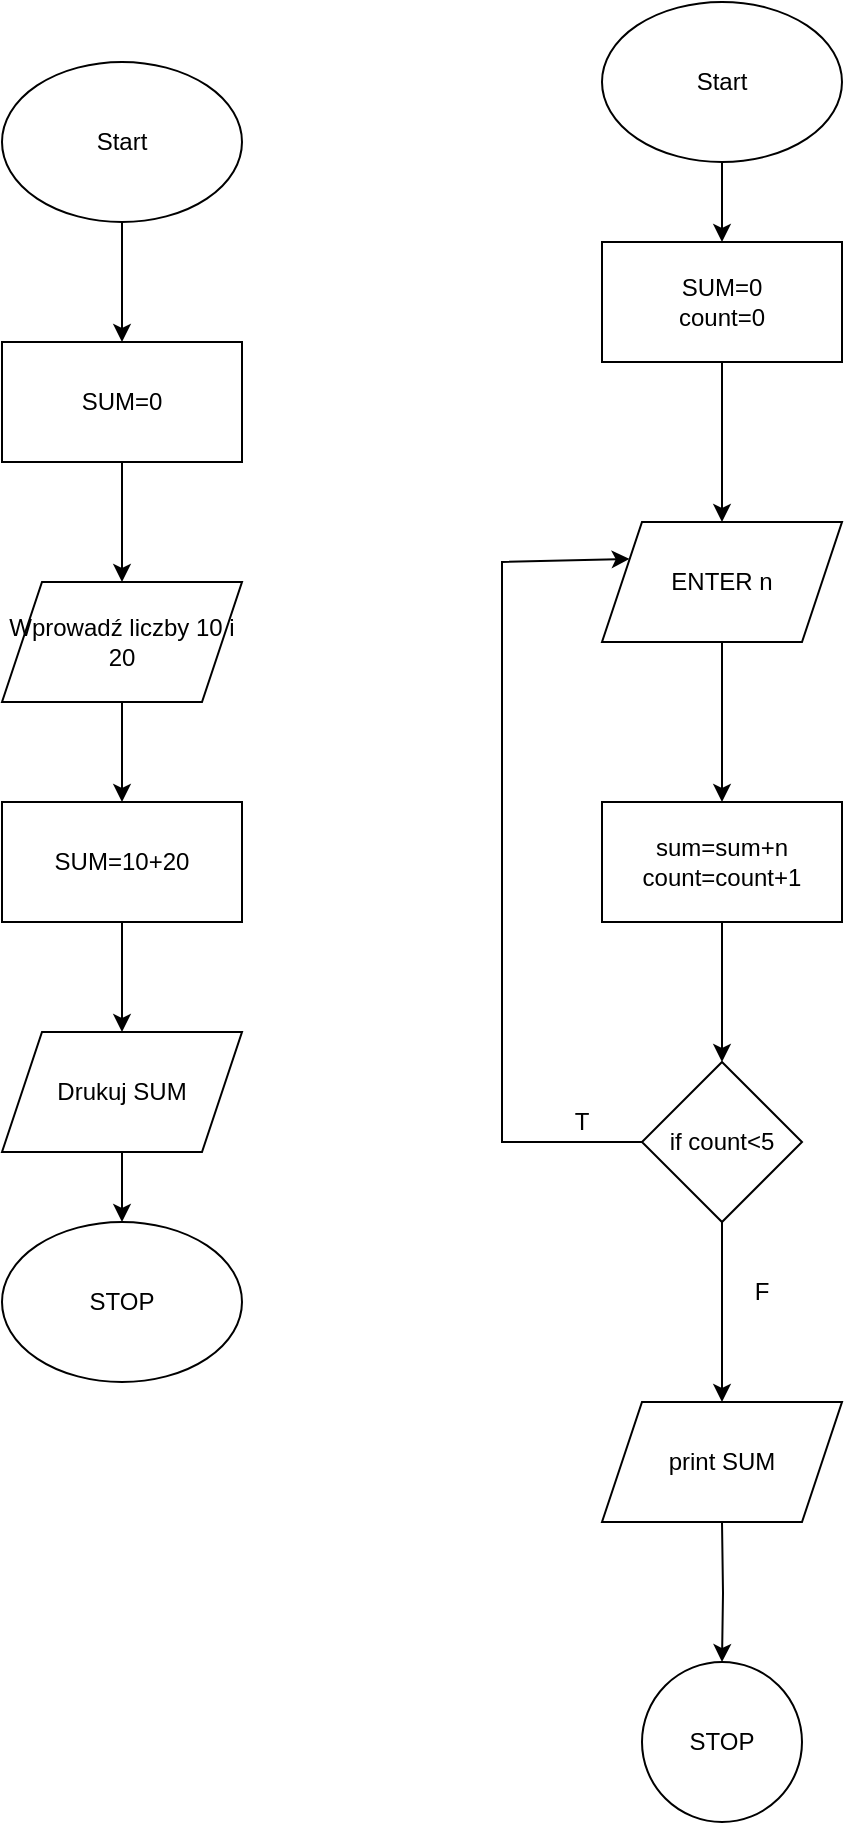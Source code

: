 <mxfile version="21.0.6" type="github" pages="3">
  <diagram name="Strona-1" id="j1lq69lO5BASqoiMCzCk">
    <mxGraphModel dx="482" dy="563" grid="1" gridSize="10" guides="1" tooltips="1" connect="1" arrows="1" fold="1" page="1" pageScale="1" pageWidth="827" pageHeight="1169" math="0" shadow="0">
      <root>
        <mxCell id="0" />
        <mxCell id="1" parent="0" />
        <mxCell id="8BvWkDnCFcf4EanC6iMy-4" value="" style="endArrow=classic;html=1;rounded=0;exitX=0.5;exitY=1;exitDx=0;exitDy=0;" edge="1" parent="1" source="8BvWkDnCFcf4EanC6iMy-3">
          <mxGeometry width="50" height="50" relative="1" as="geometry">
            <mxPoint x="390" y="320" as="sourcePoint" />
            <mxPoint x="310" y="330" as="targetPoint" />
          </mxGeometry>
        </mxCell>
        <mxCell id="8BvWkDnCFcf4EanC6iMy-11" style="edgeStyle=orthogonalEdgeStyle;rounded=0;orthogonalLoop=1;jettySize=auto;html=1;entryX=0.5;entryY=0;entryDx=0;entryDy=0;" edge="1" parent="1" source="8BvWkDnCFcf4EanC6iMy-8" target="8BvWkDnCFcf4EanC6iMy-3">
          <mxGeometry relative="1" as="geometry" />
        </mxCell>
        <mxCell id="8BvWkDnCFcf4EanC6iMy-8" value="Start" style="ellipse;whiteSpace=wrap;html=1;" vertex="1" parent="1">
          <mxGeometry x="250" y="70" width="120" height="80" as="geometry" />
        </mxCell>
        <mxCell id="8BvWkDnCFcf4EanC6iMy-9" value="Wprowadź liczby 10 i 20" style="shape=parallelogram;perimeter=parallelogramPerimeter;whiteSpace=wrap;html=1;fixedSize=1;" vertex="1" parent="1">
          <mxGeometry x="250" y="330" width="120" height="60" as="geometry" />
        </mxCell>
        <mxCell id="8BvWkDnCFcf4EanC6iMy-3" value="SUM=0" style="rounded=0;whiteSpace=wrap;html=1;" vertex="1" parent="1">
          <mxGeometry x="250" y="210" width="120" height="60" as="geometry" />
        </mxCell>
        <mxCell id="8BvWkDnCFcf4EanC6iMy-12" value="" style="endArrow=classic;html=1;rounded=0;exitX=0.5;exitY=1;exitDx=0;exitDy=0;entryX=0.5;entryY=0;entryDx=0;entryDy=0;" edge="1" parent="1" source="8BvWkDnCFcf4EanC6iMy-9">
          <mxGeometry width="50" height="50" relative="1" as="geometry">
            <mxPoint x="540" y="320" as="sourcePoint" />
            <mxPoint x="310" y="440" as="targetPoint" />
          </mxGeometry>
        </mxCell>
        <mxCell id="8BvWkDnCFcf4EanC6iMy-15" value="" style="edgeStyle=orthogonalEdgeStyle;rounded=0;orthogonalLoop=1;jettySize=auto;html=1;" edge="1" parent="1" source="8BvWkDnCFcf4EanC6iMy-13" target="8BvWkDnCFcf4EanC6iMy-16">
          <mxGeometry relative="1" as="geometry">
            <mxPoint x="310" y="545" as="targetPoint" />
          </mxGeometry>
        </mxCell>
        <mxCell id="8BvWkDnCFcf4EanC6iMy-13" value="SUM=10+20" style="rounded=0;whiteSpace=wrap;html=1;" vertex="1" parent="1">
          <mxGeometry x="250" y="440" width="120" height="60" as="geometry" />
        </mxCell>
        <mxCell id="8BvWkDnCFcf4EanC6iMy-18" value="" style="edgeStyle=orthogonalEdgeStyle;rounded=0;orthogonalLoop=1;jettySize=auto;html=1;" edge="1" parent="1" source="8BvWkDnCFcf4EanC6iMy-16" target="8BvWkDnCFcf4EanC6iMy-17">
          <mxGeometry relative="1" as="geometry" />
        </mxCell>
        <mxCell id="8BvWkDnCFcf4EanC6iMy-16" value="Drukuj SUM" style="shape=parallelogram;perimeter=parallelogramPerimeter;whiteSpace=wrap;html=1;fixedSize=1;" vertex="1" parent="1">
          <mxGeometry x="250" y="555" width="120" height="60" as="geometry" />
        </mxCell>
        <mxCell id="8BvWkDnCFcf4EanC6iMy-17" value="STOP" style="ellipse;whiteSpace=wrap;html=1;" vertex="1" parent="1">
          <mxGeometry x="250" y="650" width="120" height="80" as="geometry" />
        </mxCell>
        <mxCell id="8BvWkDnCFcf4EanC6iMy-22" value="" style="edgeStyle=orthogonalEdgeStyle;rounded=0;orthogonalLoop=1;jettySize=auto;html=1;" edge="1" parent="1" source="8BvWkDnCFcf4EanC6iMy-19" target="8BvWkDnCFcf4EanC6iMy-21">
          <mxGeometry relative="1" as="geometry" />
        </mxCell>
        <mxCell id="8BvWkDnCFcf4EanC6iMy-19" value="Start" style="ellipse;whiteSpace=wrap;html=1;" vertex="1" parent="1">
          <mxGeometry x="550" y="40" width="120" height="80" as="geometry" />
        </mxCell>
        <mxCell id="8BvWkDnCFcf4EanC6iMy-24" value="" style="edgeStyle=orthogonalEdgeStyle;rounded=0;orthogonalLoop=1;jettySize=auto;html=1;" edge="1" parent="1" source="8BvWkDnCFcf4EanC6iMy-21" target="8BvWkDnCFcf4EanC6iMy-23">
          <mxGeometry relative="1" as="geometry" />
        </mxCell>
        <mxCell id="8BvWkDnCFcf4EanC6iMy-21" value="SUM=0&lt;br&gt;count=0" style="rounded=0;whiteSpace=wrap;html=1;" vertex="1" parent="1">
          <mxGeometry x="550" y="160" width="120" height="60" as="geometry" />
        </mxCell>
        <mxCell id="8BvWkDnCFcf4EanC6iMy-26" value="" style="edgeStyle=orthogonalEdgeStyle;rounded=0;orthogonalLoop=1;jettySize=auto;html=1;" edge="1" parent="1" source="8BvWkDnCFcf4EanC6iMy-23" target="8BvWkDnCFcf4EanC6iMy-25">
          <mxGeometry relative="1" as="geometry" />
        </mxCell>
        <mxCell id="8BvWkDnCFcf4EanC6iMy-23" value="ENTER n" style="shape=parallelogram;perimeter=parallelogramPerimeter;whiteSpace=wrap;html=1;fixedSize=1;rounded=0;" vertex="1" parent="1">
          <mxGeometry x="550" y="300" width="120" height="60" as="geometry" />
        </mxCell>
        <mxCell id="8BvWkDnCFcf4EanC6iMy-33" value="" style="edgeStyle=orthogonalEdgeStyle;rounded=0;orthogonalLoop=1;jettySize=auto;html=1;" edge="1" parent="1" source="8BvWkDnCFcf4EanC6iMy-25" target="8BvWkDnCFcf4EanC6iMy-32">
          <mxGeometry relative="1" as="geometry" />
        </mxCell>
        <mxCell id="8BvWkDnCFcf4EanC6iMy-25" value="sum=sum+n&lt;br&gt;count=count+1" style="whiteSpace=wrap;html=1;rounded=0;" vertex="1" parent="1">
          <mxGeometry x="550" y="440" width="120" height="60" as="geometry" />
        </mxCell>
        <mxCell id="8BvWkDnCFcf4EanC6iMy-32" value="if count&amp;lt;5" style="rhombus;whiteSpace=wrap;html=1;rounded=0;" vertex="1" parent="1">
          <mxGeometry x="570" y="570" width="80" height="80" as="geometry" />
        </mxCell>
        <mxCell id="8BvWkDnCFcf4EanC6iMy-34" value="" style="endArrow=classic;html=1;rounded=0;exitX=0;exitY=0.5;exitDx=0;exitDy=0;entryX=0;entryY=0.25;entryDx=0;entryDy=0;" edge="1" parent="1" source="8BvWkDnCFcf4EanC6iMy-32" target="8BvWkDnCFcf4EanC6iMy-23">
          <mxGeometry width="50" height="50" relative="1" as="geometry">
            <mxPoint x="520" y="390" as="sourcePoint" />
            <mxPoint x="500" y="320" as="targetPoint" />
            <Array as="points">
              <mxPoint x="500" y="610" />
              <mxPoint x="500" y="320" />
            </Array>
          </mxGeometry>
        </mxCell>
        <mxCell id="8BvWkDnCFcf4EanC6iMy-35" value="T" style="text;html=1;strokeColor=none;fillColor=none;align=center;verticalAlign=middle;whiteSpace=wrap;rounded=0;" vertex="1" parent="1">
          <mxGeometry x="510" y="585" width="60" height="30" as="geometry" />
        </mxCell>
        <mxCell id="8BvWkDnCFcf4EanC6iMy-40" value="" style="edgeStyle=orthogonalEdgeStyle;rounded=0;orthogonalLoop=1;jettySize=auto;html=1;" edge="1" parent="1" target="8BvWkDnCFcf4EanC6iMy-39">
          <mxGeometry relative="1" as="geometry">
            <mxPoint x="610" y="800" as="sourcePoint" />
          </mxGeometry>
        </mxCell>
        <mxCell id="8BvWkDnCFcf4EanC6iMy-38" value="F" style="text;html=1;strokeColor=none;fillColor=none;align=center;verticalAlign=middle;whiteSpace=wrap;rounded=0;" vertex="1" parent="1">
          <mxGeometry x="600" y="670" width="60" height="30" as="geometry" />
        </mxCell>
        <mxCell id="8BvWkDnCFcf4EanC6iMy-39" value="STOP" style="ellipse;whiteSpace=wrap;html=1;rounded=0;" vertex="1" parent="1">
          <mxGeometry x="570" y="870" width="80" height="80" as="geometry" />
        </mxCell>
        <mxCell id="8BvWkDnCFcf4EanC6iMy-42" value="print SUM" style="shape=parallelogram;perimeter=parallelogramPerimeter;whiteSpace=wrap;html=1;fixedSize=1;" vertex="1" parent="1">
          <mxGeometry x="550" y="740" width="120" height="60" as="geometry" />
        </mxCell>
        <mxCell id="8BvWkDnCFcf4EanC6iMy-43" value="" style="endArrow=classic;html=1;rounded=0;exitX=0.5;exitY=1;exitDx=0;exitDy=0;entryX=0.5;entryY=0;entryDx=0;entryDy=0;" edge="1" parent="1" source="8BvWkDnCFcf4EanC6iMy-32" target="8BvWkDnCFcf4EanC6iMy-42">
          <mxGeometry width="50" height="50" relative="1" as="geometry">
            <mxPoint x="520" y="590" as="sourcePoint" />
            <mxPoint x="570" y="540" as="targetPoint" />
          </mxGeometry>
        </mxCell>
      </root>
    </mxGraphModel>
  </diagram>
  <diagram id="1qmhS87qzQYFENKijkFT" name="Strona-2">
    <mxGraphModel dx="482" dy="2901" grid="1" gridSize="10" guides="1" tooltips="1" connect="1" arrows="1" fold="1" page="1" pageScale="1" pageWidth="827" pageHeight="1169" math="0" shadow="0">
      <root>
        <mxCell id="0" />
        <mxCell id="1" parent="0" />
        <mxCell id="VLY9QuNRaeCvcSHPuPBF-4" value="" style="edgeStyle=orthogonalEdgeStyle;rounded=0;orthogonalLoop=1;jettySize=auto;html=1;" edge="1" parent="1" source="VLY9QuNRaeCvcSHPuPBF-2" target="VLY9QuNRaeCvcSHPuPBF-3">
          <mxGeometry relative="1" as="geometry" />
        </mxCell>
        <mxCell id="VLY9QuNRaeCvcSHPuPBF-2" value="START" style="ellipse;whiteSpace=wrap;html=1;" vertex="1" parent="1">
          <mxGeometry x="90" y="-2310" width="120" height="80" as="geometry" />
        </mxCell>
        <mxCell id="VLY9QuNRaeCvcSHPuPBF-6" value="" style="edgeStyle=orthogonalEdgeStyle;rounded=0;orthogonalLoop=1;jettySize=auto;html=1;" edge="1" parent="1" source="VLY9QuNRaeCvcSHPuPBF-3" target="VLY9QuNRaeCvcSHPuPBF-5">
          <mxGeometry relative="1" as="geometry" />
        </mxCell>
        <mxCell id="VLY9QuNRaeCvcSHPuPBF-3" value="count=0" style="whiteSpace=wrap;html=1;" vertex="1" parent="1">
          <mxGeometry x="90" y="-2140" width="120" height="60" as="geometry" />
        </mxCell>
        <mxCell id="VLY9QuNRaeCvcSHPuPBF-8" value="" style="edgeStyle=orthogonalEdgeStyle;rounded=0;orthogonalLoop=1;jettySize=auto;html=1;" edge="1" parent="1" source="VLY9QuNRaeCvcSHPuPBF-5" target="VLY9QuNRaeCvcSHPuPBF-7">
          <mxGeometry relative="1" as="geometry" />
        </mxCell>
        <mxCell id="VLY9QuNRaeCvcSHPuPBF-5" value="print Hello World" style="shape=parallelogram;perimeter=parallelogramPerimeter;whiteSpace=wrap;html=1;fixedSize=1;" vertex="1" parent="1">
          <mxGeometry x="90" y="-2000" width="120" height="60" as="geometry" />
        </mxCell>
        <mxCell id="VLY9QuNRaeCvcSHPuPBF-10" value="" style="edgeStyle=orthogonalEdgeStyle;rounded=0;orthogonalLoop=1;jettySize=auto;html=1;" edge="1" parent="1" source="VLY9QuNRaeCvcSHPuPBF-7" target="VLY9QuNRaeCvcSHPuPBF-9">
          <mxGeometry relative="1" as="geometry" />
        </mxCell>
        <mxCell id="VLY9QuNRaeCvcSHPuPBF-7" value="count=count+1" style="whiteSpace=wrap;html=1;" vertex="1" parent="1">
          <mxGeometry x="90" y="-1860" width="120" height="60" as="geometry" />
        </mxCell>
        <mxCell id="VLY9QuNRaeCvcSHPuPBF-9" value="is count&amp;lt;10" style="rhombus;whiteSpace=wrap;html=1;" vertex="1" parent="1">
          <mxGeometry x="110" y="-1730" width="80" height="80" as="geometry" />
        </mxCell>
        <mxCell id="VLY9QuNRaeCvcSHPuPBF-11" value="" style="endArrow=classic;html=1;rounded=0;exitX=0;exitY=0.5;exitDx=0;exitDy=0;entryX=0;entryY=0.5;entryDx=0;entryDy=0;" edge="1" parent="1" source="VLY9QuNRaeCvcSHPuPBF-9" target="VLY9QuNRaeCvcSHPuPBF-5">
          <mxGeometry width="50" height="50" relative="1" as="geometry">
            <mxPoint x="150" y="-1810" as="sourcePoint" />
            <mxPoint x="50" y="-1970" as="targetPoint" />
            <Array as="points">
              <mxPoint x="50" y="-1690" />
              <mxPoint x="50" y="-1970" />
            </Array>
          </mxGeometry>
        </mxCell>
        <mxCell id="VLY9QuNRaeCvcSHPuPBF-12" value="T" style="text;html=1;strokeColor=none;fillColor=none;align=center;verticalAlign=middle;whiteSpace=wrap;rounded=0;" vertex="1" parent="1">
          <mxGeometry x="50" y="-1720" width="60" height="30" as="geometry" />
        </mxCell>
        <mxCell id="VLY9QuNRaeCvcSHPuPBF-13" value="" style="endArrow=classic;html=1;rounded=0;exitX=1;exitY=0.5;exitDx=0;exitDy=0;" edge="1" parent="1" source="VLY9QuNRaeCvcSHPuPBF-9">
          <mxGeometry width="50" height="50" relative="1" as="geometry">
            <mxPoint x="150" y="-1810" as="sourcePoint" />
            <mxPoint x="270" y="-1690" as="targetPoint" />
          </mxGeometry>
        </mxCell>
        <mxCell id="VLY9QuNRaeCvcSHPuPBF-14" value="STOP" style="ellipse;whiteSpace=wrap;html=1;" vertex="1" parent="1">
          <mxGeometry x="270" y="-1730" width="120" height="80" as="geometry" />
        </mxCell>
        <mxCell id="VLY9QuNRaeCvcSHPuPBF-15" value="F" style="text;html=1;strokeColor=none;fillColor=none;align=center;verticalAlign=middle;whiteSpace=wrap;rounded=0;" vertex="1" parent="1">
          <mxGeometry x="200" y="-1720" width="60" height="30" as="geometry" />
        </mxCell>
        <mxCell id="VLY9QuNRaeCvcSHPuPBF-18" value="" style="edgeStyle=orthogonalEdgeStyle;rounded=0;orthogonalLoop=1;jettySize=auto;html=1;" edge="1" parent="1" source="VLY9QuNRaeCvcSHPuPBF-16" target="VLY9QuNRaeCvcSHPuPBF-17">
          <mxGeometry relative="1" as="geometry" />
        </mxCell>
        <mxCell id="VLY9QuNRaeCvcSHPuPBF-16" value="Start" style="ellipse;whiteSpace=wrap;html=1;" vertex="1" parent="1">
          <mxGeometry x="550" y="-2330" width="120" height="80" as="geometry" />
        </mxCell>
        <mxCell id="VLY9QuNRaeCvcSHPuPBF-20" value="" style="edgeStyle=orthogonalEdgeStyle;rounded=0;orthogonalLoop=1;jettySize=auto;html=1;" edge="1" parent="1" source="VLY9QuNRaeCvcSHPuPBF-17" target="VLY9QuNRaeCvcSHPuPBF-19">
          <mxGeometry relative="1" as="geometry" />
        </mxCell>
        <mxCell id="VLY9QuNRaeCvcSHPuPBF-17" value="wprowadź url=facebook.com" style="shape=parallelogram;perimeter=parallelogramPerimeter;whiteSpace=wrap;html=1;fixedSize=1;" vertex="1" parent="1">
          <mxGeometry x="550" y="-2160" width="120" height="60" as="geometry" />
        </mxCell>
        <mxCell id="VLY9QuNRaeCvcSHPuPBF-22" value="" style="edgeStyle=orthogonalEdgeStyle;rounded=0;orthogonalLoop=1;jettySize=auto;html=1;" edge="1" parent="1" source="VLY9QuNRaeCvcSHPuPBF-19" target="VLY9QuNRaeCvcSHPuPBF-21">
          <mxGeometry relative="1" as="geometry" />
        </mxCell>
        <mxCell id="VLY9QuNRaeCvcSHPuPBF-19" value="load Facebook" style="whiteSpace=wrap;html=1;" vertex="1" parent="1">
          <mxGeometry x="550" y="-2020" width="120" height="60" as="geometry" />
        </mxCell>
        <mxCell id="VLY9QuNRaeCvcSHPuPBF-24" value="" style="edgeStyle=orthogonalEdgeStyle;rounded=0;orthogonalLoop=1;jettySize=auto;html=1;" edge="1" parent="1" source="VLY9QuNRaeCvcSHPuPBF-21" target="VLY9QuNRaeCvcSHPuPBF-23">
          <mxGeometry relative="1" as="geometry" />
        </mxCell>
        <mxCell id="VLY9QuNRaeCvcSHPuPBF-21" value="wprowadź e-mail i hasło" style="shape=parallelogram;perimeter=parallelogramPerimeter;whiteSpace=wrap;html=1;fixedSize=1;" vertex="1" parent="1">
          <mxGeometry x="550" y="-1880" width="120" height="60" as="geometry" />
        </mxCell>
        <mxCell id="VLY9QuNRaeCvcSHPuPBF-27" value="" style="edgeStyle=orthogonalEdgeStyle;rounded=0;orthogonalLoop=1;jettySize=auto;html=1;" edge="1" parent="1" source="VLY9QuNRaeCvcSHPuPBF-23">
          <mxGeometry relative="1" as="geometry">
            <mxPoint x="710" y="-1710" as="targetPoint" />
          </mxGeometry>
        </mxCell>
        <mxCell id="VLY9QuNRaeCvcSHPuPBF-23" value="is e-mail nad password correct" style="rhombus;whiteSpace=wrap;html=1;" vertex="1" parent="1">
          <mxGeometry x="570" y="-1750" width="80" height="80" as="geometry" />
        </mxCell>
        <mxCell id="VLY9QuNRaeCvcSHPuPBF-32" value="" style="edgeStyle=orthogonalEdgeStyle;rounded=0;orthogonalLoop=1;jettySize=auto;html=1;" edge="1" parent="1" source="VLY9QuNRaeCvcSHPuPBF-28" target="VLY9QuNRaeCvcSHPuPBF-31">
          <mxGeometry relative="1" as="geometry" />
        </mxCell>
        <mxCell id="VLY9QuNRaeCvcSHPuPBF-28" value="wyświetl profil" style="shape=parallelogram;perimeter=parallelogramPerimeter;whiteSpace=wrap;html=1;fixedSize=1;" vertex="1" parent="1">
          <mxGeometry x="700" y="-1735" width="120" height="60" as="geometry" />
        </mxCell>
        <mxCell id="VLY9QuNRaeCvcSHPuPBF-31" value="STOP" style="ellipse;whiteSpace=wrap;html=1;" vertex="1" parent="1">
          <mxGeometry x="700" y="-1640" width="120" height="80" as="geometry" />
        </mxCell>
        <mxCell id="VLY9QuNRaeCvcSHPuPBF-33" value="T" style="text;html=1;strokeColor=none;fillColor=none;align=center;verticalAlign=middle;whiteSpace=wrap;rounded=0;" vertex="1" parent="1">
          <mxGeometry x="650" y="-1735" width="60" height="30" as="geometry" />
        </mxCell>
        <mxCell id="VLY9QuNRaeCvcSHPuPBF-34" value="F" style="text;html=1;strokeColor=none;fillColor=none;align=center;verticalAlign=middle;whiteSpace=wrap;rounded=0;" vertex="1" parent="1">
          <mxGeometry x="510" y="-1735" width="60" height="30" as="geometry" />
        </mxCell>
        <mxCell id="VLY9QuNRaeCvcSHPuPBF-35" value="Błąd logowania" style="rounded=0;whiteSpace=wrap;html=1;" vertex="1" parent="1">
          <mxGeometry x="430" y="-1813" width="120" height="60" as="geometry" />
        </mxCell>
        <mxCell id="VLY9QuNRaeCvcSHPuPBF-37" value="" style="endArrow=classic;html=1;rounded=0;exitX=1;exitY=0.75;exitDx=0;exitDy=0;entryX=0.5;entryY=1;entryDx=0;entryDy=0;" edge="1" parent="1" source="VLY9QuNRaeCvcSHPuPBF-34" target="VLY9QuNRaeCvcSHPuPBF-35">
          <mxGeometry width="50" height="50" relative="1" as="geometry">
            <mxPoint x="560" y="-1840" as="sourcePoint" />
            <mxPoint x="610" y="-1890" as="targetPoint" />
            <Array as="points">
              <mxPoint x="490" y="-1712" />
            </Array>
          </mxGeometry>
        </mxCell>
        <mxCell id="VLY9QuNRaeCvcSHPuPBF-38" value="" style="endArrow=classic;html=1;rounded=0;exitX=0.5;exitY=0;exitDx=0;exitDy=0;entryX=0;entryY=0.5;entryDx=0;entryDy=0;" edge="1" parent="1" source="VLY9QuNRaeCvcSHPuPBF-35" target="VLY9QuNRaeCvcSHPuPBF-21">
          <mxGeometry width="50" height="50" relative="1" as="geometry">
            <mxPoint x="560" y="-1840" as="sourcePoint" />
            <mxPoint x="610" y="-1890" as="targetPoint" />
            <Array as="points">
              <mxPoint x="490" y="-1850" />
            </Array>
          </mxGeometry>
        </mxCell>
      </root>
    </mxGraphModel>
  </diagram>
  <diagram id="rM3ebqwAFzt00KvO0ijw" name="Strona-3">
    <mxGraphModel dx="1290" dy="573" grid="1" gridSize="10" guides="1" tooltips="1" connect="1" arrows="1" fold="1" page="1" pageScale="1" pageWidth="827" pageHeight="1169" math="0" shadow="0">
      <root>
        <mxCell id="0" />
        <mxCell id="1" parent="0" />
        <mxCell id="mL_qaymJ3_SRHrbJVRVG-3" value="" style="edgeStyle=orthogonalEdgeStyle;rounded=0;orthogonalLoop=1;jettySize=auto;html=1;" edge="1" parent="1" source="mL_qaymJ3_SRHrbJVRVG-1" target="mL_qaymJ3_SRHrbJVRVG-2">
          <mxGeometry relative="1" as="geometry" />
        </mxCell>
        <mxCell id="mL_qaymJ3_SRHrbJVRVG-1" value="Start" style="ellipse;whiteSpace=wrap;html=1;" vertex="1" parent="1">
          <mxGeometry x="50" y="20" width="120" height="80" as="geometry" />
        </mxCell>
        <mxCell id="mL_qaymJ3_SRHrbJVRVG-5" value="" style="edgeStyle=orthogonalEdgeStyle;rounded=0;orthogonalLoop=1;jettySize=auto;html=1;" edge="1" parent="1" source="mL_qaymJ3_SRHrbJVRVG-2" target="mL_qaymJ3_SRHrbJVRVG-4">
          <mxGeometry relative="1" as="geometry" />
        </mxCell>
        <mxCell id="mL_qaymJ3_SRHrbJVRVG-2" value="x=0" style="whiteSpace=wrap;html=1;" vertex="1" parent="1">
          <mxGeometry x="50" y="190" width="120" height="60" as="geometry" />
        </mxCell>
        <mxCell id="mL_qaymJ3_SRHrbJVRVG-7" value="" style="edgeStyle=orthogonalEdgeStyle;rounded=0;orthogonalLoop=1;jettySize=auto;html=1;" edge="1" parent="1" source="mL_qaymJ3_SRHrbJVRVG-4" target="mL_qaymJ3_SRHrbJVRVG-6">
          <mxGeometry relative="1" as="geometry" />
        </mxCell>
        <mxCell id="mL_qaymJ3_SRHrbJVRVG-4" value="x=x+1" style="whiteSpace=wrap;html=1;" vertex="1" parent="1">
          <mxGeometry x="50" y="330" width="120" height="60" as="geometry" />
        </mxCell>
        <mxCell id="mL_qaymJ3_SRHrbJVRVG-9" value="" style="edgeStyle=orthogonalEdgeStyle;rounded=0;orthogonalLoop=1;jettySize=auto;html=1;" edge="1" parent="1" source="mL_qaymJ3_SRHrbJVRVG-6" target="mL_qaymJ3_SRHrbJVRVG-8">
          <mxGeometry relative="1" as="geometry" />
        </mxCell>
        <mxCell id="mL_qaymJ3_SRHrbJVRVG-6" value="print x" style="shape=parallelogram;perimeter=parallelogramPerimeter;whiteSpace=wrap;html=1;fixedSize=1;" vertex="1" parent="1">
          <mxGeometry x="50" y="470" width="120" height="60" as="geometry" />
        </mxCell>
        <mxCell id="mL_qaymJ3_SRHrbJVRVG-12" value="" style="edgeStyle=orthogonalEdgeStyle;rounded=0;orthogonalLoop=1;jettySize=auto;html=1;" edge="1" parent="1" source="mL_qaymJ3_SRHrbJVRVG-8">
          <mxGeometry relative="1" as="geometry">
            <mxPoint x="110" y="760" as="targetPoint" />
          </mxGeometry>
        </mxCell>
        <mxCell id="mL_qaymJ3_SRHrbJVRVG-8" value="is x&amp;lt;20" style="rhombus;whiteSpace=wrap;html=1;" vertex="1" parent="1">
          <mxGeometry x="70" y="600" width="80" height="80" as="geometry" />
        </mxCell>
        <mxCell id="mL_qaymJ3_SRHrbJVRVG-10" value="" style="endArrow=classic;html=1;rounded=0;exitX=0;exitY=0.5;exitDx=0;exitDy=0;entryX=0;entryY=0.5;entryDx=0;entryDy=0;" edge="1" parent="1" source="mL_qaymJ3_SRHrbJVRVG-8" target="mL_qaymJ3_SRHrbJVRVG-4">
          <mxGeometry width="50" height="50" relative="1" as="geometry">
            <mxPoint x="190" y="520" as="sourcePoint" />
            <mxPoint x="240" y="470" as="targetPoint" />
            <Array as="points">
              <mxPoint x="10" y="640" />
              <mxPoint x="10" y="360" />
            </Array>
          </mxGeometry>
        </mxCell>
        <mxCell id="mL_qaymJ3_SRHrbJVRVG-13" value="Stop" style="ellipse;whiteSpace=wrap;html=1;" vertex="1" parent="1">
          <mxGeometry x="50" y="760" width="120" height="80" as="geometry" />
        </mxCell>
        <mxCell id="mL_qaymJ3_SRHrbJVRVG-14" value="T" style="text;html=1;strokeColor=none;fillColor=none;align=center;verticalAlign=middle;whiteSpace=wrap;rounded=0;" vertex="1" parent="1">
          <mxGeometry x="20" y="610" width="60" height="30" as="geometry" />
        </mxCell>
        <mxCell id="mL_qaymJ3_SRHrbJVRVG-15" value="F" style="text;html=1;strokeColor=none;fillColor=none;align=center;verticalAlign=middle;whiteSpace=wrap;rounded=0;" vertex="1" parent="1">
          <mxGeometry x="110" y="700" width="60" height="30" as="geometry" />
        </mxCell>
        <mxCell id="mL_qaymJ3_SRHrbJVRVG-18" value="" style="edgeStyle=orthogonalEdgeStyle;rounded=0;orthogonalLoop=1;jettySize=auto;html=1;" edge="1" parent="1" source="mL_qaymJ3_SRHrbJVRVG-16">
          <mxGeometry relative="1" as="geometry">
            <mxPoint x="280" y="200" as="targetPoint" />
          </mxGeometry>
        </mxCell>
        <mxCell id="mL_qaymJ3_SRHrbJVRVG-16" value="Start" style="ellipse;whiteSpace=wrap;html=1;" vertex="1" parent="1">
          <mxGeometry x="220" y="30" width="120" height="80" as="geometry" />
        </mxCell>
        <mxCell id="mL_qaymJ3_SRHrbJVRVG-21" value="" style="edgeStyle=orthogonalEdgeStyle;rounded=0;orthogonalLoop=1;jettySize=auto;html=1;" edge="1" parent="1" target="mL_qaymJ3_SRHrbJVRVG-20">
          <mxGeometry relative="1" as="geometry">
            <mxPoint x="280" y="260" as="sourcePoint" />
          </mxGeometry>
        </mxCell>
        <mxCell id="mL_qaymJ3_SRHrbJVRVG-24" value="" style="edgeStyle=orthogonalEdgeStyle;rounded=0;orthogonalLoop=1;jettySize=auto;html=1;" edge="1" parent="1" source="mL_qaymJ3_SRHrbJVRVG-20" target="mL_qaymJ3_SRHrbJVRVG-23">
          <mxGeometry relative="1" as="geometry" />
        </mxCell>
        <mxCell id="mL_qaymJ3_SRHrbJVRVG-20" value="c=(f-32)*(5/9)" style="whiteSpace=wrap;html=1;rounded=0;" vertex="1" parent="1">
          <mxGeometry x="220" y="340" width="120" height="60" as="geometry" />
        </mxCell>
        <mxCell id="mL_qaymJ3_SRHrbJVRVG-22" value="read f" style="shape=parallelogram;perimeter=parallelogramPerimeter;whiteSpace=wrap;html=1;fixedSize=1;" vertex="1" parent="1">
          <mxGeometry x="220" y="200" width="120" height="60" as="geometry" />
        </mxCell>
        <mxCell id="mL_qaymJ3_SRHrbJVRVG-26" value="" style="edgeStyle=orthogonalEdgeStyle;rounded=0;orthogonalLoop=1;jettySize=auto;html=1;" edge="1" parent="1" source="mL_qaymJ3_SRHrbJVRVG-23" target="mL_qaymJ3_SRHrbJVRVG-25">
          <mxGeometry relative="1" as="geometry" />
        </mxCell>
        <mxCell id="mL_qaymJ3_SRHrbJVRVG-23" value="print c" style="shape=parallelogram;perimeter=parallelogramPerimeter;whiteSpace=wrap;html=1;fixedSize=1;rounded=0;" vertex="1" parent="1">
          <mxGeometry x="220" y="480" width="120" height="60" as="geometry" />
        </mxCell>
        <mxCell id="mL_qaymJ3_SRHrbJVRVG-25" value="STOP" style="ellipse;whiteSpace=wrap;html=1;" vertex="1" parent="1">
          <mxGeometry x="210" y="570" width="120" height="80" as="geometry" />
        </mxCell>
        <mxCell id="mL_qaymJ3_SRHrbJVRVG-29" value="" style="edgeStyle=orthogonalEdgeStyle;rounded=0;orthogonalLoop=1;jettySize=auto;html=1;" edge="1" parent="1" source="mL_qaymJ3_SRHrbJVRVG-27" target="mL_qaymJ3_SRHrbJVRVG-28">
          <mxGeometry relative="1" as="geometry" />
        </mxCell>
        <mxCell id="mL_qaymJ3_SRHrbJVRVG-27" value="Start" style="ellipse;whiteSpace=wrap;html=1;" vertex="1" parent="1">
          <mxGeometry x="460" y="20" width="120" height="80" as="geometry" />
        </mxCell>
        <mxCell id="mL_qaymJ3_SRHrbJVRVG-31" value="" style="edgeStyle=orthogonalEdgeStyle;rounded=0;orthogonalLoop=1;jettySize=auto;html=1;" edge="1" parent="1" source="mL_qaymJ3_SRHrbJVRVG-28" target="mL_qaymJ3_SRHrbJVRVG-30">
          <mxGeometry relative="1" as="geometry" />
        </mxCell>
        <mxCell id="mL_qaymJ3_SRHrbJVRVG-28" value="wprowadź m1 m2 m3 m4" style="shape=parallelogram;perimeter=parallelogramPerimeter;whiteSpace=wrap;html=1;fixedSize=1;" vertex="1" parent="1">
          <mxGeometry x="460" y="190" width="120" height="60" as="geometry" />
        </mxCell>
        <mxCell id="mL_qaymJ3_SRHrbJVRVG-33" value="" style="edgeStyle=orthogonalEdgeStyle;rounded=0;orthogonalLoop=1;jettySize=auto;html=1;" edge="1" parent="1" source="mL_qaymJ3_SRHrbJVRVG-30" target="mL_qaymJ3_SRHrbJVRVG-32">
          <mxGeometry relative="1" as="geometry" />
        </mxCell>
        <mxCell id="mL_qaymJ3_SRHrbJVRVG-30" value="grade=(m1+m2+m3+m4)/4" style="whiteSpace=wrap;html=1;" vertex="1" parent="1">
          <mxGeometry x="460" y="330" width="120" height="60" as="geometry" />
        </mxCell>
        <mxCell id="mL_qaymJ3_SRHrbJVRVG-35" value="" style="edgeStyle=orthogonalEdgeStyle;rounded=0;orthogonalLoop=1;jettySize=auto;html=1;" edge="1" parent="1" source="mL_qaymJ3_SRHrbJVRVG-32" target="mL_qaymJ3_SRHrbJVRVG-34">
          <mxGeometry relative="1" as="geometry" />
        </mxCell>
        <mxCell id="mL_qaymJ3_SRHrbJVRVG-39" value="" style="edgeStyle=orthogonalEdgeStyle;rounded=0;orthogonalLoop=1;jettySize=auto;html=1;" edge="1" parent="1" source="mL_qaymJ3_SRHrbJVRVG-32" target="mL_qaymJ3_SRHrbJVRVG-38">
          <mxGeometry relative="1" as="geometry" />
        </mxCell>
        <mxCell id="mL_qaymJ3_SRHrbJVRVG-32" value="grade&amp;lt;60" style="rhombus;whiteSpace=wrap;html=1;" vertex="1" parent="1">
          <mxGeometry x="480" y="460" width="80" height="80" as="geometry" />
        </mxCell>
        <mxCell id="mL_qaymJ3_SRHrbJVRVG-41" value="" style="edgeStyle=orthogonalEdgeStyle;rounded=0;orthogonalLoop=1;jettySize=auto;html=1;entryX=0.5;entryY=1;entryDx=0;entryDy=0;" edge="1" parent="1" source="mL_qaymJ3_SRHrbJVRVG-34" target="mL_qaymJ3_SRHrbJVRVG-42">
          <mxGeometry relative="1" as="geometry">
            <mxPoint x="520" y="690" as="targetPoint" />
          </mxGeometry>
        </mxCell>
        <mxCell id="mL_qaymJ3_SRHrbJVRVG-34" value="print FAIL" style="shape=parallelogram;perimeter=parallelogramPerimeter;whiteSpace=wrap;html=1;fixedSize=1;" vertex="1" parent="1">
          <mxGeometry x="460" y="610" width="120" height="60" as="geometry" />
        </mxCell>
        <mxCell id="mL_qaymJ3_SRHrbJVRVG-36" value="F" style="text;html=1;strokeColor=none;fillColor=none;align=center;verticalAlign=middle;whiteSpace=wrap;rounded=0;" vertex="1" parent="1">
          <mxGeometry x="560" y="470" width="60" height="30" as="geometry" />
        </mxCell>
        <mxCell id="mL_qaymJ3_SRHrbJVRVG-37" value="T" style="text;html=1;strokeColor=none;fillColor=none;align=center;verticalAlign=middle;whiteSpace=wrap;rounded=0;" vertex="1" parent="1">
          <mxGeometry x="510" y="555" width="60" height="30" as="geometry" />
        </mxCell>
        <mxCell id="mL_qaymJ3_SRHrbJVRVG-43" value="" style="edgeStyle=orthogonalEdgeStyle;rounded=0;orthogonalLoop=1;jettySize=auto;html=1;" edge="1" parent="1" source="mL_qaymJ3_SRHrbJVRVG-38" target="mL_qaymJ3_SRHrbJVRVG-42">
          <mxGeometry relative="1" as="geometry" />
        </mxCell>
        <mxCell id="mL_qaymJ3_SRHrbJVRVG-38" value="print PASS" style="shape=parallelogram;perimeter=parallelogramPerimeter;whiteSpace=wrap;html=1;fixedSize=1;" vertex="1" parent="1">
          <mxGeometry x="620" y="470" width="120" height="60" as="geometry" />
        </mxCell>
        <mxCell id="mL_qaymJ3_SRHrbJVRVG-42" value="STOP" style="ellipse;whiteSpace=wrap;html=1;" vertex="1" parent="1">
          <mxGeometry x="780" y="460" width="120" height="80" as="geometry" />
        </mxCell>
        <mxCell id="mL_qaymJ3_SRHrbJVRVG-46" value="" style="edgeStyle=orthogonalEdgeStyle;rounded=0;orthogonalLoop=1;jettySize=auto;html=1;" edge="1" parent="1" source="mL_qaymJ3_SRHrbJVRVG-44" target="mL_qaymJ3_SRHrbJVRVG-45">
          <mxGeometry relative="1" as="geometry" />
        </mxCell>
        <mxCell id="mL_qaymJ3_SRHrbJVRVG-44" value="Start" style="ellipse;whiteSpace=wrap;html=1;" vertex="1" parent="1">
          <mxGeometry x="1260" y="40" width="120" height="80" as="geometry" />
        </mxCell>
        <mxCell id="mL_qaymJ3_SRHrbJVRVG-48" value="" style="edgeStyle=orthogonalEdgeStyle;rounded=0;orthogonalLoop=1;jettySize=auto;html=1;" edge="1" parent="1" source="mL_qaymJ3_SRHrbJVRVG-45" target="mL_qaymJ3_SRHrbJVRVG-47">
          <mxGeometry relative="1" as="geometry" />
        </mxCell>
        <mxCell id="mL_qaymJ3_SRHrbJVRVG-45" value="count=1&lt;br&gt;i=1" style="rounded=0;whiteSpace=wrap;html=1;" vertex="1" parent="1">
          <mxGeometry x="1260" y="170" width="120" height="60" as="geometry" />
        </mxCell>
        <mxCell id="mL_qaymJ3_SRHrbJVRVG-50" value="" style="edgeStyle=orthogonalEdgeStyle;rounded=0;orthogonalLoop=1;jettySize=auto;html=1;" edge="1" parent="1" source="mL_qaymJ3_SRHrbJVRVG-47" target="mL_qaymJ3_SRHrbJVRVG-49">
          <mxGeometry relative="1" as="geometry" />
        </mxCell>
        <mxCell id="mL_qaymJ3_SRHrbJVRVG-47" value="is i&amp;lt;=10" style="rhombus;whiteSpace=wrap;html=1;" vertex="1" parent="1">
          <mxGeometry x="1280" y="280" width="80" height="80" as="geometry" />
        </mxCell>
        <mxCell id="mL_qaymJ3_SRHrbJVRVG-53" value="" style="edgeStyle=orthogonalEdgeStyle;rounded=0;orthogonalLoop=1;jettySize=auto;html=1;" edge="1" parent="1" source="mL_qaymJ3_SRHrbJVRVG-49" target="mL_qaymJ3_SRHrbJVRVG-52">
          <mxGeometry relative="1" as="geometry" />
        </mxCell>
        <mxCell id="mL_qaymJ3_SRHrbJVRVG-49" value="sum=0&lt;br&gt;j=1" style="whiteSpace=wrap;html=1;" vertex="1" parent="1">
          <mxGeometry x="1260" y="450" width="120" height="60" as="geometry" />
        </mxCell>
        <mxCell id="mL_qaymJ3_SRHrbJVRVG-51" value="T" style="text;html=1;strokeColor=none;fillColor=none;align=center;verticalAlign=middle;whiteSpace=wrap;rounded=0;" vertex="1" parent="1">
          <mxGeometry x="1310" y="380" width="60" height="30" as="geometry" />
        </mxCell>
        <mxCell id="mL_qaymJ3_SRHrbJVRVG-59" value="" style="edgeStyle=orthogonalEdgeStyle;rounded=0;orthogonalLoop=1;jettySize=auto;html=1;" edge="1" parent="1" source="mL_qaymJ3_SRHrbJVRVG-52" target="mL_qaymJ3_SRHrbJVRVG-58">
          <mxGeometry relative="1" as="geometry" />
        </mxCell>
        <mxCell id="mL_qaymJ3_SRHrbJVRVG-52" value="is j&amp;lt;=10" style="rhombus;whiteSpace=wrap;html=1;" vertex="1" parent="1">
          <mxGeometry x="1280" y="580" width="80" height="80" as="geometry" />
        </mxCell>
        <mxCell id="mL_qaymJ3_SRHrbJVRVG-54" value="STOP" style="ellipse;whiteSpace=wrap;html=1;" vertex="1" parent="1">
          <mxGeometry x="1480" y="440" width="120" height="80" as="geometry" />
        </mxCell>
        <mxCell id="mL_qaymJ3_SRHrbJVRVG-55" value="" style="endArrow=classic;html=1;rounded=0;exitX=1;exitY=0.5;exitDx=0;exitDy=0;entryX=0;entryY=0.5;entryDx=0;entryDy=0;" edge="1" parent="1" source="mL_qaymJ3_SRHrbJVRVG-49" target="mL_qaymJ3_SRHrbJVRVG-54">
          <mxGeometry width="50" height="50" relative="1" as="geometry">
            <mxPoint x="1380" y="440" as="sourcePoint" />
            <mxPoint x="1430" y="390" as="targetPoint" />
            <Array as="points">
              <mxPoint x="1450" y="480" />
            </Array>
          </mxGeometry>
        </mxCell>
        <mxCell id="mL_qaymJ3_SRHrbJVRVG-56" value="F" style="text;html=1;strokeColor=none;fillColor=none;align=center;verticalAlign=middle;whiteSpace=wrap;rounded=0;" vertex="1" parent="1">
          <mxGeometry x="1400" y="440" width="60" height="30" as="geometry" />
        </mxCell>
        <mxCell id="mL_qaymJ3_SRHrbJVRVG-66" value="" style="edgeStyle=orthogonalEdgeStyle;rounded=0;orthogonalLoop=1;jettySize=auto;html=1;" edge="1" parent="1" source="mL_qaymJ3_SRHrbJVRVG-58" target="mL_qaymJ3_SRHrbJVRVG-65">
          <mxGeometry relative="1" as="geometry" />
        </mxCell>
        <mxCell id="mL_qaymJ3_SRHrbJVRVG-58" value="sum=sum+count" style="rounded=0;whiteSpace=wrap;html=1;" vertex="1" parent="1">
          <mxGeometry x="1260" y="700" width="120" height="60" as="geometry" />
        </mxCell>
        <mxCell id="mL_qaymJ3_SRHrbJVRVG-60" value="T" style="text;html=1;strokeColor=none;fillColor=none;align=center;verticalAlign=middle;whiteSpace=wrap;rounded=0;" vertex="1" parent="1">
          <mxGeometry x="1320" y="660" width="60" height="30" as="geometry" />
        </mxCell>
        <mxCell id="mL_qaymJ3_SRHrbJVRVG-61" value="" style="endArrow=classic;html=1;rounded=0;exitX=1;exitY=0.5;exitDx=0;exitDy=0;" edge="1" parent="1" source="mL_qaymJ3_SRHrbJVRVG-52">
          <mxGeometry width="50" height="50" relative="1" as="geometry">
            <mxPoint x="1380" y="640" as="sourcePoint" />
            <mxPoint x="1470" y="620" as="targetPoint" />
          </mxGeometry>
        </mxCell>
        <mxCell id="mL_qaymJ3_SRHrbJVRVG-62" value="F" style="text;html=1;strokeColor=none;fillColor=none;align=center;verticalAlign=middle;whiteSpace=wrap;rounded=0;" vertex="1" parent="1">
          <mxGeometry x="1370" y="595" width="60" height="30" as="geometry" />
        </mxCell>
        <mxCell id="mL_qaymJ3_SRHrbJVRVG-68" value="" style="edgeStyle=orthogonalEdgeStyle;rounded=0;orthogonalLoop=1;jettySize=auto;html=1;" edge="1" parent="1" source="mL_qaymJ3_SRHrbJVRVG-63" target="mL_qaymJ3_SRHrbJVRVG-67">
          <mxGeometry relative="1" as="geometry" />
        </mxCell>
        <mxCell id="mL_qaymJ3_SRHrbJVRVG-63" value="print sum" style="shape=parallelogram;perimeter=parallelogramPerimeter;whiteSpace=wrap;html=1;fixedSize=1;" vertex="1" parent="1">
          <mxGeometry x="1460" y="590" width="120" height="60" as="geometry" />
        </mxCell>
        <mxCell id="mL_qaymJ3_SRHrbJVRVG-65" value="count=count+1&lt;br&gt;j=j+1" style="whiteSpace=wrap;html=1;rounded=0;" vertex="1" parent="1">
          <mxGeometry x="1260" y="840" width="120" height="60" as="geometry" />
        </mxCell>
        <mxCell id="mL_qaymJ3_SRHrbJVRVG-67" value="i=i+1" style="whiteSpace=wrap;html=1;" vertex="1" parent="1">
          <mxGeometry x="1660" y="590" width="120" height="60" as="geometry" />
        </mxCell>
        <mxCell id="mL_qaymJ3_SRHrbJVRVG-69" value="" style="endArrow=classic;html=1;rounded=0;exitX=0.5;exitY=0;exitDx=0;exitDy=0;entryX=1;entryY=0.5;entryDx=0;entryDy=0;" edge="1" parent="1" source="mL_qaymJ3_SRHrbJVRVG-67" target="mL_qaymJ3_SRHrbJVRVG-47">
          <mxGeometry width="50" height="50" relative="1" as="geometry">
            <mxPoint x="1500" y="480" as="sourcePoint" />
            <mxPoint x="1550" y="430" as="targetPoint" />
            <Array as="points">
              <mxPoint x="1710" y="320" />
            </Array>
          </mxGeometry>
        </mxCell>
        <mxCell id="mL_qaymJ3_SRHrbJVRVG-70" value="" style="endArrow=classic;html=1;rounded=0;exitX=0;exitY=0.5;exitDx=0;exitDy=0;entryX=0;entryY=0.5;entryDx=0;entryDy=0;" edge="1" parent="1" source="mL_qaymJ3_SRHrbJVRVG-65" target="mL_qaymJ3_SRHrbJVRVG-52">
          <mxGeometry width="50" height="50" relative="1" as="geometry">
            <mxPoint x="1330" y="720" as="sourcePoint" />
            <mxPoint x="1380" y="670" as="targetPoint" />
            <Array as="points">
              <mxPoint x="1210" y="690" />
            </Array>
          </mxGeometry>
        </mxCell>
      </root>
    </mxGraphModel>
  </diagram>
</mxfile>
